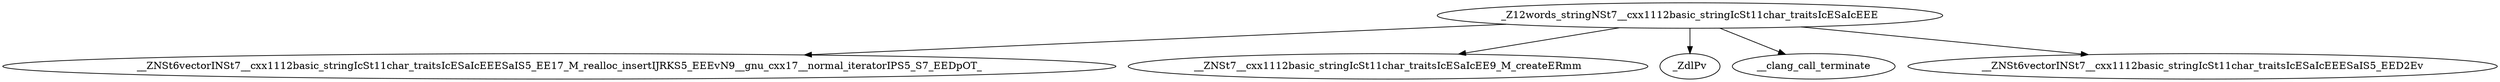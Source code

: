 digraph CallGraph {
    // Nodes
    _Z12words_stringNSt7__cxx1112basic_stringIcSt11char_traitsIcESaIcEEE [label="_Z12words_stringNSt7__cxx1112basic_stringIcSt11char_traitsIcESaIcEEE"];
    _ZNSt6vectorINSt7__cxx1112basic_stringIcSt11char_traitsIcESaIcEEESaIS5_EE17_M_realloc_insertIJRKS5_EEEvN9__gnu_cxx17__normal_iteratorIPS5_S7_EEDpOT_ [label="__ZNSt6vectorINSt7__cxx1112basic_stringIcSt11char_traitsIcESaIcEEESaIS5_EE17_M_realloc_insertIJRKS5_EEEvN9__gnu_cxx17__normal_iteratorIPS5_S7_EEDpOT_"];
    _ZNSt7__cxx1112basic_stringIcSt11char_traitsIcESaIcEE9_M_createERmm [label="__ZNSt7__cxx1112basic_stringIcSt11char_traitsIcESaIcEE9_M_createERmm"];
    _ZdlPv [label="_ZdlPv"];
    __clang_call_terminate [label="__clang_call_terminate"];
    _ZNSt6vectorINSt7__cxx1112basic_stringIcSt11char_traitsIcESaIcEEESaIS5_EED2Ev [label="__ZNSt6vectorINSt7__cxx1112basic_stringIcSt11char_traitsIcESaIcEEESaIS5_EED2Ev"];

    // Edges
    _Z12words_stringNSt7__cxx1112basic_stringIcSt11char_traitsIcESaIcEEE -> _ZNSt6vectorINSt7__cxx1112basic_stringIcSt11char_traitsIcESaIcEEESaIS5_EE17_M_realloc_insertIJRKS5_EEEvN9__gnu_cxx17__normal_iteratorIPS5_S7_EEDpOT_;
    _Z12words_stringNSt7__cxx1112basic_stringIcSt11char_traitsIcESaIcEEE -> _ZNSt7__cxx1112basic_stringIcSt11char_traitsIcESaIcEE9_M_createERmm;
    _Z12words_stringNSt7__cxx1112basic_stringIcSt11char_traitsIcESaIcEEE -> _ZdlPv;
    _Z12words_stringNSt7__cxx1112basic_stringIcSt11char_traitsIcESaIcEEE -> __clang_call_terminate;
    _Z12words_stringNSt7__cxx1112basic_stringIcSt11char_traitsIcESaIcEEE -> _ZNSt6vectorINSt7__cxx1112basic_stringIcSt11char_traitsIcESaIcEEESaIS5_EED2Ev;
}